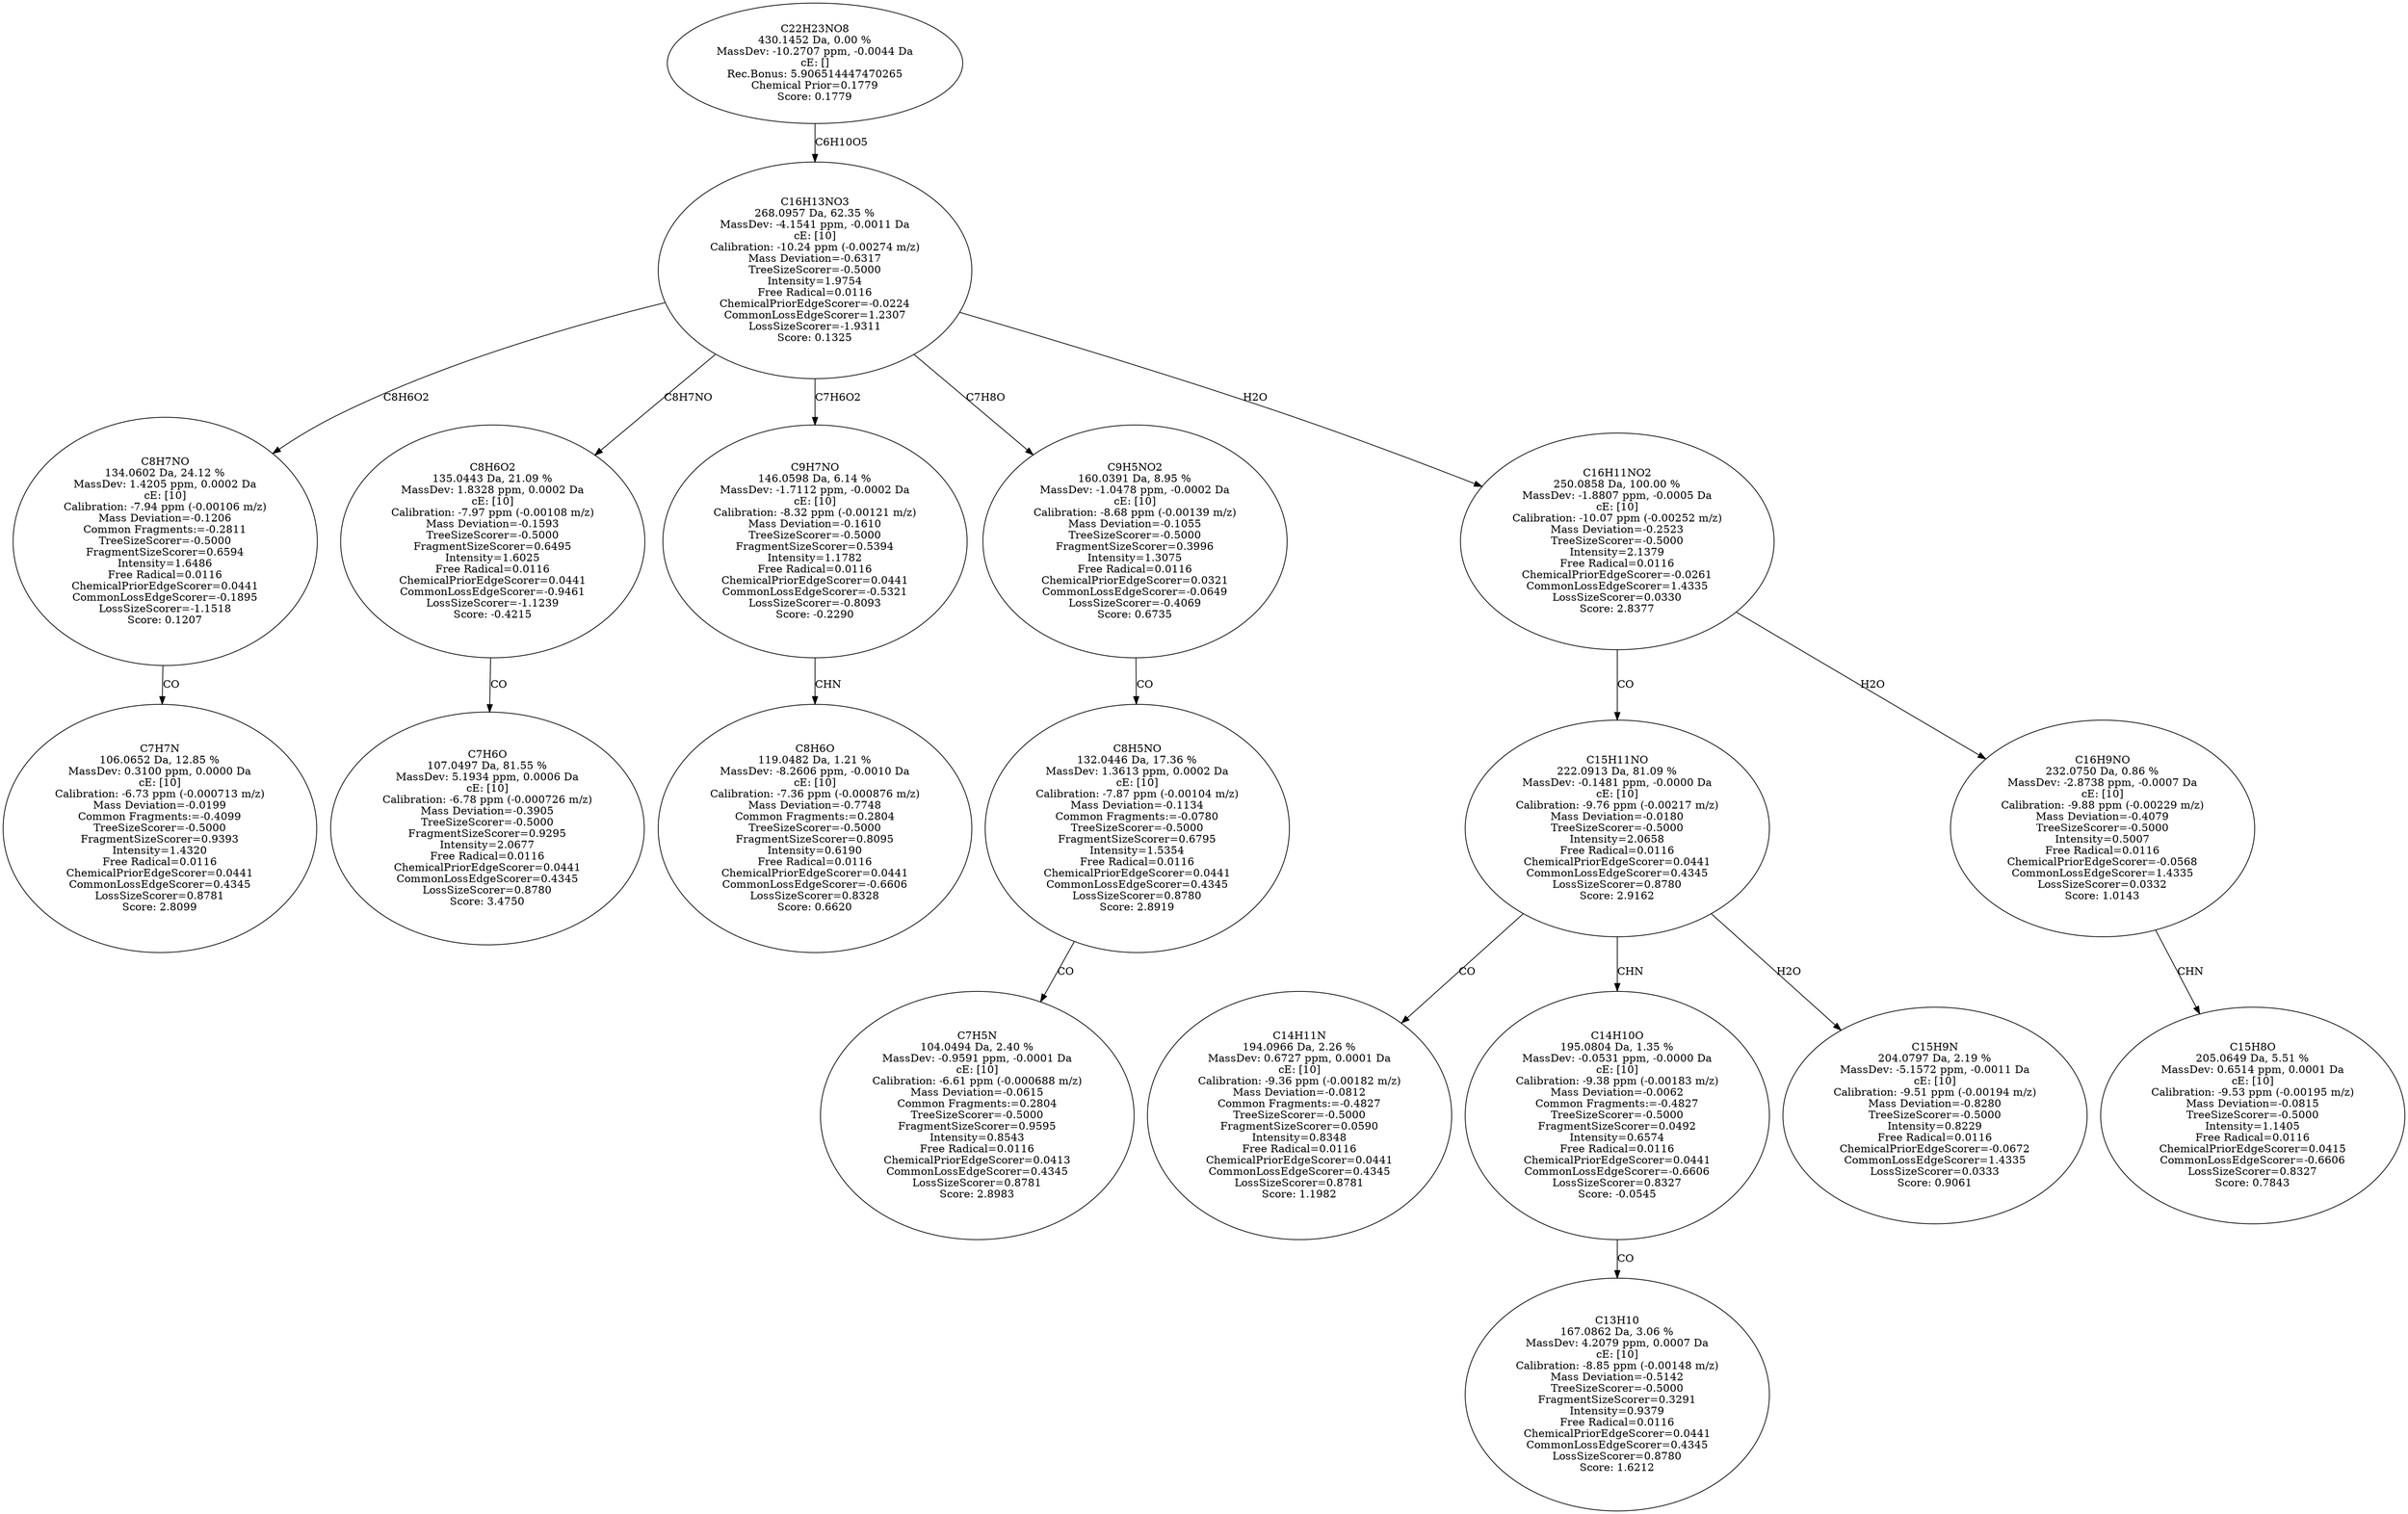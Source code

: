 strict digraph {
v1 [label="C7H7N\n106.0652 Da, 12.85 %\nMassDev: 0.3100 ppm, 0.0000 Da\ncE: [10]\nCalibration: -6.73 ppm (-0.000713 m/z)\nMass Deviation=-0.0199\nCommon Fragments:=-0.4099\nTreeSizeScorer=-0.5000\nFragmentSizeScorer=0.9393\nIntensity=1.4320\nFree Radical=0.0116\nChemicalPriorEdgeScorer=0.0441\nCommonLossEdgeScorer=0.4345\nLossSizeScorer=0.8781\nScore: 2.8099"];
v2 [label="C8H7NO\n134.0602 Da, 24.12 %\nMassDev: 1.4205 ppm, 0.0002 Da\ncE: [10]\nCalibration: -7.94 ppm (-0.00106 m/z)\nMass Deviation=-0.1206\nCommon Fragments:=-0.2811\nTreeSizeScorer=-0.5000\nFragmentSizeScorer=0.6594\nIntensity=1.6486\nFree Radical=0.0116\nChemicalPriorEdgeScorer=0.0441\nCommonLossEdgeScorer=-0.1895\nLossSizeScorer=-1.1518\nScore: 0.1207"];
v3 [label="C7H6O\n107.0497 Da, 81.55 %\nMassDev: 5.1934 ppm, 0.0006 Da\ncE: [10]\nCalibration: -6.78 ppm (-0.000726 m/z)\nMass Deviation=-0.3905\nTreeSizeScorer=-0.5000\nFragmentSizeScorer=0.9295\nIntensity=2.0677\nFree Radical=0.0116\nChemicalPriorEdgeScorer=0.0441\nCommonLossEdgeScorer=0.4345\nLossSizeScorer=0.8780\nScore: 3.4750"];
v4 [label="C8H6O2\n135.0443 Da, 21.09 %\nMassDev: 1.8328 ppm, 0.0002 Da\ncE: [10]\nCalibration: -7.97 ppm (-0.00108 m/z)\nMass Deviation=-0.1593\nTreeSizeScorer=-0.5000\nFragmentSizeScorer=0.6495\nIntensity=1.6025\nFree Radical=0.0116\nChemicalPriorEdgeScorer=0.0441\nCommonLossEdgeScorer=-0.9461\nLossSizeScorer=-1.1239\nScore: -0.4215"];
v5 [label="C8H6O\n119.0482 Da, 1.21 %\nMassDev: -8.2606 ppm, -0.0010 Da\ncE: [10]\nCalibration: -7.36 ppm (-0.000876 m/z)\nMass Deviation=-0.7748\nCommon Fragments:=0.2804\nTreeSizeScorer=-0.5000\nFragmentSizeScorer=0.8095\nIntensity=0.6190\nFree Radical=0.0116\nChemicalPriorEdgeScorer=0.0441\nCommonLossEdgeScorer=-0.6606\nLossSizeScorer=0.8328\nScore: 0.6620"];
v6 [label="C9H7NO\n146.0598 Da, 6.14 %\nMassDev: -1.7112 ppm, -0.0002 Da\ncE: [10]\nCalibration: -8.32 ppm (-0.00121 m/z)\nMass Deviation=-0.1610\nTreeSizeScorer=-0.5000\nFragmentSizeScorer=0.5394\nIntensity=1.1782\nFree Radical=0.0116\nChemicalPriorEdgeScorer=0.0441\nCommonLossEdgeScorer=-0.5321\nLossSizeScorer=-0.8093\nScore: -0.2290"];
v7 [label="C7H5N\n104.0494 Da, 2.40 %\nMassDev: -0.9591 ppm, -0.0001 Da\ncE: [10]\nCalibration: -6.61 ppm (-0.000688 m/z)\nMass Deviation=-0.0615\nCommon Fragments:=0.2804\nTreeSizeScorer=-0.5000\nFragmentSizeScorer=0.9595\nIntensity=0.8543\nFree Radical=0.0116\nChemicalPriorEdgeScorer=0.0413\nCommonLossEdgeScorer=0.4345\nLossSizeScorer=0.8781\nScore: 2.8983"];
v8 [label="C8H5NO\n132.0446 Da, 17.36 %\nMassDev: 1.3613 ppm, 0.0002 Da\ncE: [10]\nCalibration: -7.87 ppm (-0.00104 m/z)\nMass Deviation=-0.1134\nCommon Fragments:=-0.0780\nTreeSizeScorer=-0.5000\nFragmentSizeScorer=0.6795\nIntensity=1.5354\nFree Radical=0.0116\nChemicalPriorEdgeScorer=0.0441\nCommonLossEdgeScorer=0.4345\nLossSizeScorer=0.8780\nScore: 2.8919"];
v9 [label="C9H5NO2\n160.0391 Da, 8.95 %\nMassDev: -1.0478 ppm, -0.0002 Da\ncE: [10]\nCalibration: -8.68 ppm (-0.00139 m/z)\nMass Deviation=-0.1055\nTreeSizeScorer=-0.5000\nFragmentSizeScorer=0.3996\nIntensity=1.3075\nFree Radical=0.0116\nChemicalPriorEdgeScorer=0.0321\nCommonLossEdgeScorer=-0.0649\nLossSizeScorer=-0.4069\nScore: 0.6735"];
v10 [label="C14H11N\n194.0966 Da, 2.26 %\nMassDev: 0.6727 ppm, 0.0001 Da\ncE: [10]\nCalibration: -9.36 ppm (-0.00182 m/z)\nMass Deviation=-0.0812\nCommon Fragments:=-0.4827\nTreeSizeScorer=-0.5000\nFragmentSizeScorer=0.0590\nIntensity=0.8348\nFree Radical=0.0116\nChemicalPriorEdgeScorer=0.0441\nCommonLossEdgeScorer=0.4345\nLossSizeScorer=0.8781\nScore: 1.1982"];
v11 [label="C13H10\n167.0862 Da, 3.06 %\nMassDev: 4.2079 ppm, 0.0007 Da\ncE: [10]\nCalibration: -8.85 ppm (-0.00148 m/z)\nMass Deviation=-0.5142\nTreeSizeScorer=-0.5000\nFragmentSizeScorer=0.3291\nIntensity=0.9379\nFree Radical=0.0116\nChemicalPriorEdgeScorer=0.0441\nCommonLossEdgeScorer=0.4345\nLossSizeScorer=0.8780\nScore: 1.6212"];
v12 [label="C14H10O\n195.0804 Da, 1.35 %\nMassDev: -0.0531 ppm, -0.0000 Da\ncE: [10]\nCalibration: -9.38 ppm (-0.00183 m/z)\nMass Deviation=-0.0062\nCommon Fragments:=-0.4827\nTreeSizeScorer=-0.5000\nFragmentSizeScorer=0.0492\nIntensity=0.6574\nFree Radical=0.0116\nChemicalPriorEdgeScorer=0.0441\nCommonLossEdgeScorer=-0.6606\nLossSizeScorer=0.8327\nScore: -0.0545"];
v13 [label="C15H9N\n204.0797 Da, 2.19 %\nMassDev: -5.1572 ppm, -0.0011 Da\ncE: [10]\nCalibration: -9.51 ppm (-0.00194 m/z)\nMass Deviation=-0.8280\nTreeSizeScorer=-0.5000\nIntensity=0.8229\nFree Radical=0.0116\nChemicalPriorEdgeScorer=-0.0672\nCommonLossEdgeScorer=1.4335\nLossSizeScorer=0.0333\nScore: 0.9061"];
v14 [label="C15H11NO\n222.0913 Da, 81.09 %\nMassDev: -0.1481 ppm, -0.0000 Da\ncE: [10]\nCalibration: -9.76 ppm (-0.00217 m/z)\nMass Deviation=-0.0180\nTreeSizeScorer=-0.5000\nIntensity=2.0658\nFree Radical=0.0116\nChemicalPriorEdgeScorer=0.0441\nCommonLossEdgeScorer=0.4345\nLossSizeScorer=0.8780\nScore: 2.9162"];
v15 [label="C15H8O\n205.0649 Da, 5.51 %\nMassDev: 0.6514 ppm, 0.0001 Da\ncE: [10]\nCalibration: -9.53 ppm (-0.00195 m/z)\nMass Deviation=-0.0815\nTreeSizeScorer=-0.5000\nIntensity=1.1405\nFree Radical=0.0116\nChemicalPriorEdgeScorer=0.0415\nCommonLossEdgeScorer=-0.6606\nLossSizeScorer=0.8327\nScore: 0.7843"];
v16 [label="C16H9NO\n232.0750 Da, 0.86 %\nMassDev: -2.8738 ppm, -0.0007 Da\ncE: [10]\nCalibration: -9.88 ppm (-0.00229 m/z)\nMass Deviation=-0.4079\nTreeSizeScorer=-0.5000\nIntensity=0.5007\nFree Radical=0.0116\nChemicalPriorEdgeScorer=-0.0568\nCommonLossEdgeScorer=1.4335\nLossSizeScorer=0.0332\nScore: 1.0143"];
v17 [label="C16H11NO2\n250.0858 Da, 100.00 %\nMassDev: -1.8807 ppm, -0.0005 Da\ncE: [10]\nCalibration: -10.07 ppm (-0.00252 m/z)\nMass Deviation=-0.2523\nTreeSizeScorer=-0.5000\nIntensity=2.1379\nFree Radical=0.0116\nChemicalPriorEdgeScorer=-0.0261\nCommonLossEdgeScorer=1.4335\nLossSizeScorer=0.0330\nScore: 2.8377"];
v18 [label="C16H13NO3\n268.0957 Da, 62.35 %\nMassDev: -4.1541 ppm, -0.0011 Da\ncE: [10]\nCalibration: -10.24 ppm (-0.00274 m/z)\nMass Deviation=-0.6317\nTreeSizeScorer=-0.5000\nIntensity=1.9754\nFree Radical=0.0116\nChemicalPriorEdgeScorer=-0.0224\nCommonLossEdgeScorer=1.2307\nLossSizeScorer=-1.9311\nScore: 0.1325"];
v19 [label="C22H23NO8\n430.1452 Da, 0.00 %\nMassDev: -10.2707 ppm, -0.0044 Da\ncE: []\nRec.Bonus: 5.906514447470265\nChemical Prior=0.1779\nScore: 0.1779"];
v2 -> v1 [label="CO"];
v18 -> v2 [label="C8H6O2"];
v4 -> v3 [label="CO"];
v18 -> v4 [label="C8H7NO"];
v6 -> v5 [label="CHN"];
v18 -> v6 [label="C7H6O2"];
v8 -> v7 [label="CO"];
v9 -> v8 [label="CO"];
v18 -> v9 [label="C7H8O"];
v14 -> v10 [label="CO"];
v12 -> v11 [label="CO"];
v14 -> v12 [label="CHN"];
v14 -> v13 [label="H2O"];
v17 -> v14 [label="CO"];
v16 -> v15 [label="CHN"];
v17 -> v16 [label="H2O"];
v18 -> v17 [label="H2O"];
v19 -> v18 [label="C6H10O5"];
}